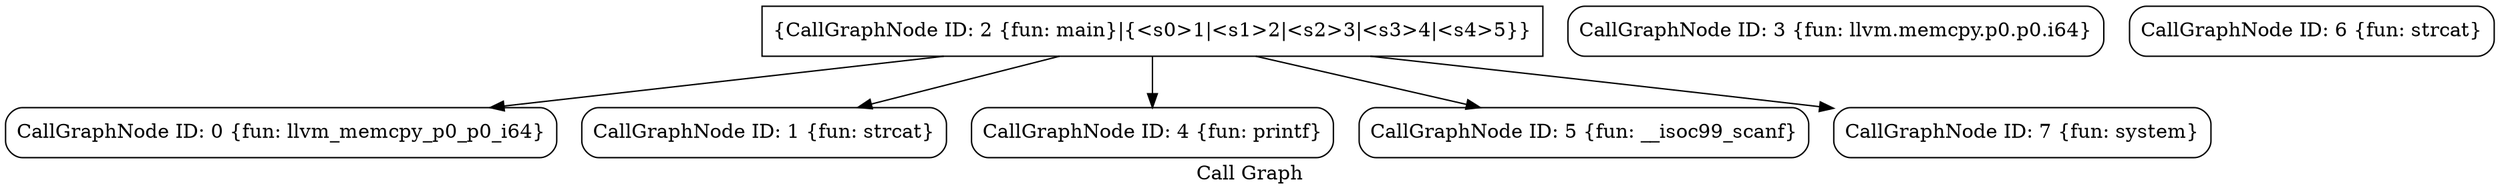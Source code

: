 digraph "Call Graph" {
	label="Call Graph";

	Node0x5c1e7ad0c190 [shape=record,shape=Mrecord,label="{CallGraphNode ID: 0 \{fun: llvm_memcpy_p0_p0_i64\}}"];
	Node0x5c1e7ad0d000 [shape=record,shape=Mrecord,label="{CallGraphNode ID: 1 \{fun: strcat\}}"];
	Node0x5c1e7ad07320 [shape=record,shape=box,label="{CallGraphNode ID: 2 \{fun: main\}|{<s0>1|<s1>2|<s2>3|<s3>4|<s4>5}}"];
	Node0x5c1e7ad07320:s0 -> Node0x5c1e7ad0c190[color=black];
	Node0x5c1e7ad07320:s1 -> Node0x5c1e7acf89a0[color=black];
	Node0x5c1e7ad07320:s2 -> Node0x5c1e7acf8aa0[color=black];
	Node0x5c1e7ad07320:s3 -> Node0x5c1e7ad0d000[color=black];
	Node0x5c1e7ad07320:s4 -> Node0x5c1e7acf8ca0[color=black];
	Node0x5c1e7acf88a0 [shape=record,shape=Mrecord,label="{CallGraphNode ID: 3 \{fun: llvm.memcpy.p0.p0.i64\}}"];
	Node0x5c1e7acf89a0 [shape=record,shape=Mrecord,label="{CallGraphNode ID: 4 \{fun: printf\}}"];
	Node0x5c1e7acf8aa0 [shape=record,shape=Mrecord,label="{CallGraphNode ID: 5 \{fun: __isoc99_scanf\}}"];
	Node0x5c1e7acf8ba0 [shape=record,shape=Mrecord,label="{CallGraphNode ID: 6 \{fun: strcat\}}"];
	Node0x5c1e7acf8ca0 [shape=record,shape=Mrecord,label="{CallGraphNode ID: 7 \{fun: system\}}"];
}
